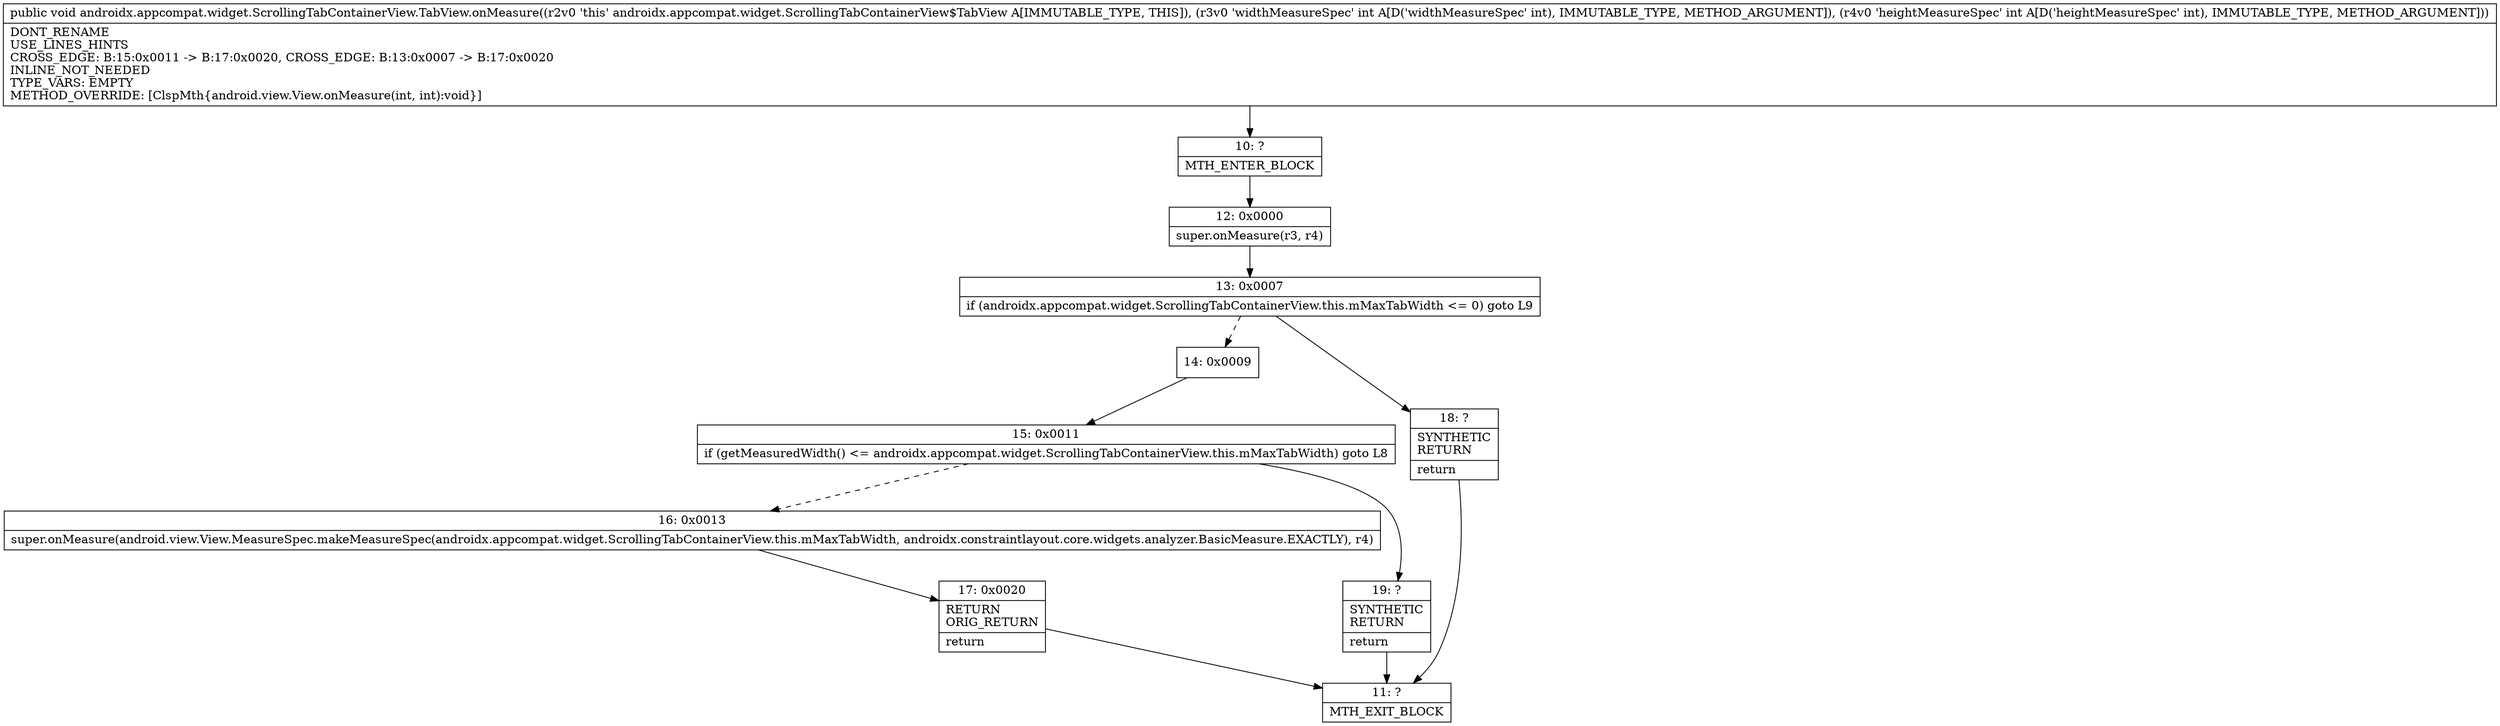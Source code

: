 digraph "CFG forandroidx.appcompat.widget.ScrollingTabContainerView.TabView.onMeasure(II)V" {
Node_10 [shape=record,label="{10\:\ ?|MTH_ENTER_BLOCK\l}"];
Node_12 [shape=record,label="{12\:\ 0x0000|super.onMeasure(r3, r4)\l}"];
Node_13 [shape=record,label="{13\:\ 0x0007|if (androidx.appcompat.widget.ScrollingTabContainerView.this.mMaxTabWidth \<= 0) goto L9\l}"];
Node_14 [shape=record,label="{14\:\ 0x0009}"];
Node_15 [shape=record,label="{15\:\ 0x0011|if (getMeasuredWidth() \<= androidx.appcompat.widget.ScrollingTabContainerView.this.mMaxTabWidth) goto L8\l}"];
Node_16 [shape=record,label="{16\:\ 0x0013|super.onMeasure(android.view.View.MeasureSpec.makeMeasureSpec(androidx.appcompat.widget.ScrollingTabContainerView.this.mMaxTabWidth, androidx.constraintlayout.core.widgets.analyzer.BasicMeasure.EXACTLY), r4)\l}"];
Node_17 [shape=record,label="{17\:\ 0x0020|RETURN\lORIG_RETURN\l|return\l}"];
Node_11 [shape=record,label="{11\:\ ?|MTH_EXIT_BLOCK\l}"];
Node_19 [shape=record,label="{19\:\ ?|SYNTHETIC\lRETURN\l|return\l}"];
Node_18 [shape=record,label="{18\:\ ?|SYNTHETIC\lRETURN\l|return\l}"];
MethodNode[shape=record,label="{public void androidx.appcompat.widget.ScrollingTabContainerView.TabView.onMeasure((r2v0 'this' androidx.appcompat.widget.ScrollingTabContainerView$TabView A[IMMUTABLE_TYPE, THIS]), (r3v0 'widthMeasureSpec' int A[D('widthMeasureSpec' int), IMMUTABLE_TYPE, METHOD_ARGUMENT]), (r4v0 'heightMeasureSpec' int A[D('heightMeasureSpec' int), IMMUTABLE_TYPE, METHOD_ARGUMENT]))  | DONT_RENAME\lUSE_LINES_HINTS\lCROSS_EDGE: B:15:0x0011 \-\> B:17:0x0020, CROSS_EDGE: B:13:0x0007 \-\> B:17:0x0020\lINLINE_NOT_NEEDED\lTYPE_VARS: EMPTY\lMETHOD_OVERRIDE: [ClspMth\{android.view.View.onMeasure(int, int):void\}]\l}"];
MethodNode -> Node_10;Node_10 -> Node_12;
Node_12 -> Node_13;
Node_13 -> Node_14[style=dashed];
Node_13 -> Node_18;
Node_14 -> Node_15;
Node_15 -> Node_16[style=dashed];
Node_15 -> Node_19;
Node_16 -> Node_17;
Node_17 -> Node_11;
Node_19 -> Node_11;
Node_18 -> Node_11;
}

